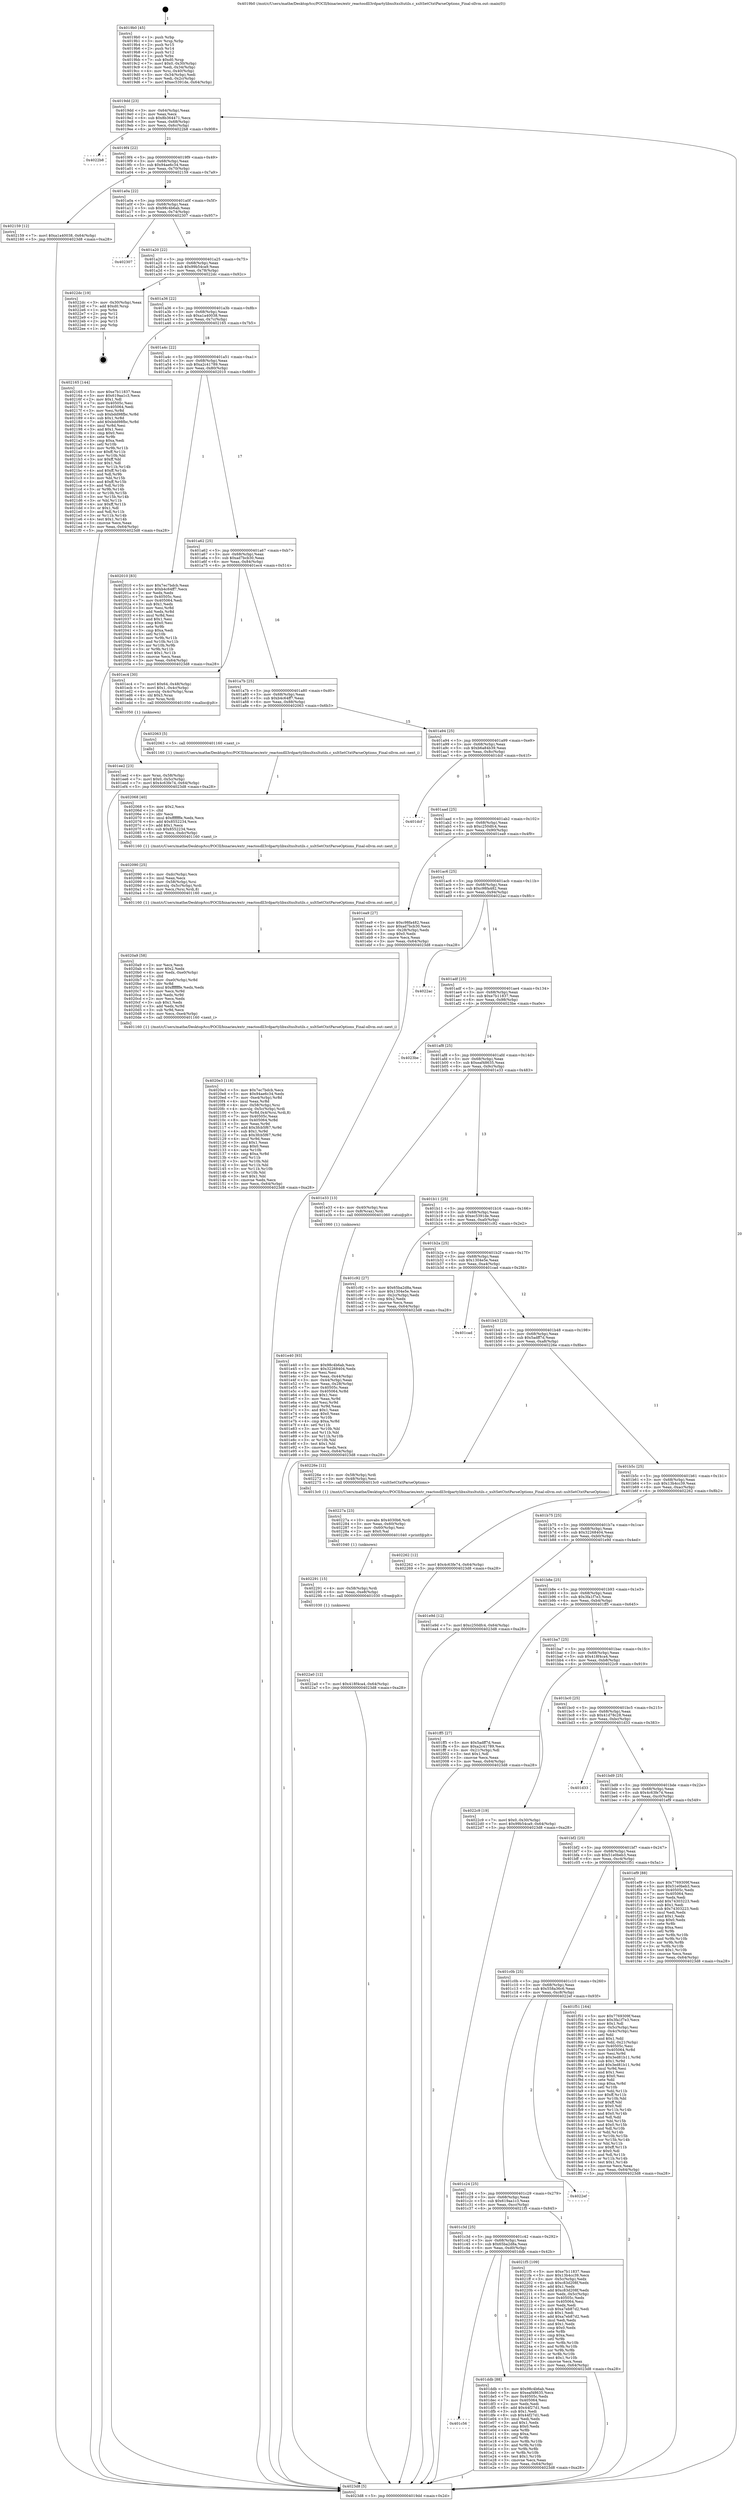 digraph "0x4019b0" {
  label = "0x4019b0 (/mnt/c/Users/mathe/Desktop/tcc/POCII/binaries/extr_reactosdll3rdpartylibxsltxsltutils.c_xsltSetCtxtParseOptions_Final-ollvm.out::main(0))"
  labelloc = "t"
  node[shape=record]

  Entry [label="",width=0.3,height=0.3,shape=circle,fillcolor=black,style=filled]
  "0x4019dd" [label="{
     0x4019dd [23]\l
     | [instrs]\l
     &nbsp;&nbsp;0x4019dd \<+3\>: mov -0x64(%rbp),%eax\l
     &nbsp;&nbsp;0x4019e0 \<+2\>: mov %eax,%ecx\l
     &nbsp;&nbsp;0x4019e2 \<+6\>: sub $0x8b364471,%ecx\l
     &nbsp;&nbsp;0x4019e8 \<+3\>: mov %eax,-0x68(%rbp)\l
     &nbsp;&nbsp;0x4019eb \<+3\>: mov %ecx,-0x6c(%rbp)\l
     &nbsp;&nbsp;0x4019ee \<+6\>: je 00000000004022b8 \<main+0x908\>\l
  }"]
  "0x4022b8" [label="{
     0x4022b8\l
  }", style=dashed]
  "0x4019f4" [label="{
     0x4019f4 [22]\l
     | [instrs]\l
     &nbsp;&nbsp;0x4019f4 \<+5\>: jmp 00000000004019f9 \<main+0x49\>\l
     &nbsp;&nbsp;0x4019f9 \<+3\>: mov -0x68(%rbp),%eax\l
     &nbsp;&nbsp;0x4019fc \<+5\>: sub $0x94ae6c34,%eax\l
     &nbsp;&nbsp;0x401a01 \<+3\>: mov %eax,-0x70(%rbp)\l
     &nbsp;&nbsp;0x401a04 \<+6\>: je 0000000000402159 \<main+0x7a9\>\l
  }"]
  Exit [label="",width=0.3,height=0.3,shape=circle,fillcolor=black,style=filled,peripheries=2]
  "0x402159" [label="{
     0x402159 [12]\l
     | [instrs]\l
     &nbsp;&nbsp;0x402159 \<+7\>: movl $0xa1a40038,-0x64(%rbp)\l
     &nbsp;&nbsp;0x402160 \<+5\>: jmp 00000000004023d8 \<main+0xa28\>\l
  }"]
  "0x401a0a" [label="{
     0x401a0a [22]\l
     | [instrs]\l
     &nbsp;&nbsp;0x401a0a \<+5\>: jmp 0000000000401a0f \<main+0x5f\>\l
     &nbsp;&nbsp;0x401a0f \<+3\>: mov -0x68(%rbp),%eax\l
     &nbsp;&nbsp;0x401a12 \<+5\>: sub $0x98c4b6ab,%eax\l
     &nbsp;&nbsp;0x401a17 \<+3\>: mov %eax,-0x74(%rbp)\l
     &nbsp;&nbsp;0x401a1a \<+6\>: je 0000000000402307 \<main+0x957\>\l
  }"]
  "0x4022a0" [label="{
     0x4022a0 [12]\l
     | [instrs]\l
     &nbsp;&nbsp;0x4022a0 \<+7\>: movl $0x418f4ca4,-0x64(%rbp)\l
     &nbsp;&nbsp;0x4022a7 \<+5\>: jmp 00000000004023d8 \<main+0xa28\>\l
  }"]
  "0x402307" [label="{
     0x402307\l
  }", style=dashed]
  "0x401a20" [label="{
     0x401a20 [22]\l
     | [instrs]\l
     &nbsp;&nbsp;0x401a20 \<+5\>: jmp 0000000000401a25 \<main+0x75\>\l
     &nbsp;&nbsp;0x401a25 \<+3\>: mov -0x68(%rbp),%eax\l
     &nbsp;&nbsp;0x401a28 \<+5\>: sub $0x99b54ca9,%eax\l
     &nbsp;&nbsp;0x401a2d \<+3\>: mov %eax,-0x78(%rbp)\l
     &nbsp;&nbsp;0x401a30 \<+6\>: je 00000000004022dc \<main+0x92c\>\l
  }"]
  "0x402291" [label="{
     0x402291 [15]\l
     | [instrs]\l
     &nbsp;&nbsp;0x402291 \<+4\>: mov -0x58(%rbp),%rdi\l
     &nbsp;&nbsp;0x402295 \<+6\>: mov %eax,-0xe8(%rbp)\l
     &nbsp;&nbsp;0x40229b \<+5\>: call 0000000000401030 \<free@plt\>\l
     | [calls]\l
     &nbsp;&nbsp;0x401030 \{1\} (unknown)\l
  }"]
  "0x4022dc" [label="{
     0x4022dc [19]\l
     | [instrs]\l
     &nbsp;&nbsp;0x4022dc \<+3\>: mov -0x30(%rbp),%eax\l
     &nbsp;&nbsp;0x4022df \<+7\>: add $0xd0,%rsp\l
     &nbsp;&nbsp;0x4022e6 \<+1\>: pop %rbx\l
     &nbsp;&nbsp;0x4022e7 \<+2\>: pop %r12\l
     &nbsp;&nbsp;0x4022e9 \<+2\>: pop %r14\l
     &nbsp;&nbsp;0x4022eb \<+2\>: pop %r15\l
     &nbsp;&nbsp;0x4022ed \<+1\>: pop %rbp\l
     &nbsp;&nbsp;0x4022ee \<+1\>: ret\l
  }"]
  "0x401a36" [label="{
     0x401a36 [22]\l
     | [instrs]\l
     &nbsp;&nbsp;0x401a36 \<+5\>: jmp 0000000000401a3b \<main+0x8b\>\l
     &nbsp;&nbsp;0x401a3b \<+3\>: mov -0x68(%rbp),%eax\l
     &nbsp;&nbsp;0x401a3e \<+5\>: sub $0xa1a40038,%eax\l
     &nbsp;&nbsp;0x401a43 \<+3\>: mov %eax,-0x7c(%rbp)\l
     &nbsp;&nbsp;0x401a46 \<+6\>: je 0000000000402165 \<main+0x7b5\>\l
  }"]
  "0x40227a" [label="{
     0x40227a [23]\l
     | [instrs]\l
     &nbsp;&nbsp;0x40227a \<+10\>: movabs $0x4030b6,%rdi\l
     &nbsp;&nbsp;0x402284 \<+3\>: mov %eax,-0x60(%rbp)\l
     &nbsp;&nbsp;0x402287 \<+3\>: mov -0x60(%rbp),%esi\l
     &nbsp;&nbsp;0x40228a \<+2\>: mov $0x0,%al\l
     &nbsp;&nbsp;0x40228c \<+5\>: call 0000000000401040 \<printf@plt\>\l
     | [calls]\l
     &nbsp;&nbsp;0x401040 \{1\} (unknown)\l
  }"]
  "0x402165" [label="{
     0x402165 [144]\l
     | [instrs]\l
     &nbsp;&nbsp;0x402165 \<+5\>: mov $0xe7b11837,%eax\l
     &nbsp;&nbsp;0x40216a \<+5\>: mov $0x619aa1c3,%ecx\l
     &nbsp;&nbsp;0x40216f \<+2\>: mov $0x1,%dl\l
     &nbsp;&nbsp;0x402171 \<+7\>: mov 0x40505c,%esi\l
     &nbsp;&nbsp;0x402178 \<+7\>: mov 0x405064,%edi\l
     &nbsp;&nbsp;0x40217f \<+3\>: mov %esi,%r8d\l
     &nbsp;&nbsp;0x402182 \<+7\>: sub $0xbdd98fbc,%r8d\l
     &nbsp;&nbsp;0x402189 \<+4\>: sub $0x1,%r8d\l
     &nbsp;&nbsp;0x40218d \<+7\>: add $0xbdd98fbc,%r8d\l
     &nbsp;&nbsp;0x402194 \<+4\>: imul %r8d,%esi\l
     &nbsp;&nbsp;0x402198 \<+3\>: and $0x1,%esi\l
     &nbsp;&nbsp;0x40219b \<+3\>: cmp $0x0,%esi\l
     &nbsp;&nbsp;0x40219e \<+4\>: sete %r9b\l
     &nbsp;&nbsp;0x4021a2 \<+3\>: cmp $0xa,%edi\l
     &nbsp;&nbsp;0x4021a5 \<+4\>: setl %r10b\l
     &nbsp;&nbsp;0x4021a9 \<+3\>: mov %r9b,%r11b\l
     &nbsp;&nbsp;0x4021ac \<+4\>: xor $0xff,%r11b\l
     &nbsp;&nbsp;0x4021b0 \<+3\>: mov %r10b,%bl\l
     &nbsp;&nbsp;0x4021b3 \<+3\>: xor $0xff,%bl\l
     &nbsp;&nbsp;0x4021b6 \<+3\>: xor $0x1,%dl\l
     &nbsp;&nbsp;0x4021b9 \<+3\>: mov %r11b,%r14b\l
     &nbsp;&nbsp;0x4021bc \<+4\>: and $0xff,%r14b\l
     &nbsp;&nbsp;0x4021c0 \<+3\>: and %dl,%r9b\l
     &nbsp;&nbsp;0x4021c3 \<+3\>: mov %bl,%r15b\l
     &nbsp;&nbsp;0x4021c6 \<+4\>: and $0xff,%r15b\l
     &nbsp;&nbsp;0x4021ca \<+3\>: and %dl,%r10b\l
     &nbsp;&nbsp;0x4021cd \<+3\>: or %r9b,%r14b\l
     &nbsp;&nbsp;0x4021d0 \<+3\>: or %r10b,%r15b\l
     &nbsp;&nbsp;0x4021d3 \<+3\>: xor %r15b,%r14b\l
     &nbsp;&nbsp;0x4021d6 \<+3\>: or %bl,%r11b\l
     &nbsp;&nbsp;0x4021d9 \<+4\>: xor $0xff,%r11b\l
     &nbsp;&nbsp;0x4021dd \<+3\>: or $0x1,%dl\l
     &nbsp;&nbsp;0x4021e0 \<+3\>: and %dl,%r11b\l
     &nbsp;&nbsp;0x4021e3 \<+3\>: or %r11b,%r14b\l
     &nbsp;&nbsp;0x4021e6 \<+4\>: test $0x1,%r14b\l
     &nbsp;&nbsp;0x4021ea \<+3\>: cmovne %ecx,%eax\l
     &nbsp;&nbsp;0x4021ed \<+3\>: mov %eax,-0x64(%rbp)\l
     &nbsp;&nbsp;0x4021f0 \<+5\>: jmp 00000000004023d8 \<main+0xa28\>\l
  }"]
  "0x401a4c" [label="{
     0x401a4c [22]\l
     | [instrs]\l
     &nbsp;&nbsp;0x401a4c \<+5\>: jmp 0000000000401a51 \<main+0xa1\>\l
     &nbsp;&nbsp;0x401a51 \<+3\>: mov -0x68(%rbp),%eax\l
     &nbsp;&nbsp;0x401a54 \<+5\>: sub $0xa2c41789,%eax\l
     &nbsp;&nbsp;0x401a59 \<+3\>: mov %eax,-0x80(%rbp)\l
     &nbsp;&nbsp;0x401a5c \<+6\>: je 0000000000402010 \<main+0x660\>\l
  }"]
  "0x4020e3" [label="{
     0x4020e3 [118]\l
     | [instrs]\l
     &nbsp;&nbsp;0x4020e3 \<+5\>: mov $0x7ec7bdcb,%ecx\l
     &nbsp;&nbsp;0x4020e8 \<+5\>: mov $0x94ae6c34,%edx\l
     &nbsp;&nbsp;0x4020ed \<+7\>: mov -0xe4(%rbp),%r8d\l
     &nbsp;&nbsp;0x4020f4 \<+4\>: imul %eax,%r8d\l
     &nbsp;&nbsp;0x4020f8 \<+4\>: mov -0x58(%rbp),%rsi\l
     &nbsp;&nbsp;0x4020fc \<+4\>: movslq -0x5c(%rbp),%rdi\l
     &nbsp;&nbsp;0x402100 \<+5\>: mov %r8d,0x4(%rsi,%rdi,8)\l
     &nbsp;&nbsp;0x402105 \<+7\>: mov 0x40505c,%eax\l
     &nbsp;&nbsp;0x40210c \<+8\>: mov 0x405064,%r8d\l
     &nbsp;&nbsp;0x402114 \<+3\>: mov %eax,%r9d\l
     &nbsp;&nbsp;0x402117 \<+7\>: add $0x3fcb5f67,%r9d\l
     &nbsp;&nbsp;0x40211e \<+4\>: sub $0x1,%r9d\l
     &nbsp;&nbsp;0x402122 \<+7\>: sub $0x3fcb5f67,%r9d\l
     &nbsp;&nbsp;0x402129 \<+4\>: imul %r9d,%eax\l
     &nbsp;&nbsp;0x40212d \<+3\>: and $0x1,%eax\l
     &nbsp;&nbsp;0x402130 \<+3\>: cmp $0x0,%eax\l
     &nbsp;&nbsp;0x402133 \<+4\>: sete %r10b\l
     &nbsp;&nbsp;0x402137 \<+4\>: cmp $0xa,%r8d\l
     &nbsp;&nbsp;0x40213b \<+4\>: setl %r11b\l
     &nbsp;&nbsp;0x40213f \<+3\>: mov %r10b,%bl\l
     &nbsp;&nbsp;0x402142 \<+3\>: and %r11b,%bl\l
     &nbsp;&nbsp;0x402145 \<+3\>: xor %r11b,%r10b\l
     &nbsp;&nbsp;0x402148 \<+3\>: or %r10b,%bl\l
     &nbsp;&nbsp;0x40214b \<+3\>: test $0x1,%bl\l
     &nbsp;&nbsp;0x40214e \<+3\>: cmovne %edx,%ecx\l
     &nbsp;&nbsp;0x402151 \<+3\>: mov %ecx,-0x64(%rbp)\l
     &nbsp;&nbsp;0x402154 \<+5\>: jmp 00000000004023d8 \<main+0xa28\>\l
  }"]
  "0x402010" [label="{
     0x402010 [83]\l
     | [instrs]\l
     &nbsp;&nbsp;0x402010 \<+5\>: mov $0x7ec7bdcb,%eax\l
     &nbsp;&nbsp;0x402015 \<+5\>: mov $0xb4c64ff7,%ecx\l
     &nbsp;&nbsp;0x40201a \<+2\>: xor %edx,%edx\l
     &nbsp;&nbsp;0x40201c \<+7\>: mov 0x40505c,%esi\l
     &nbsp;&nbsp;0x402023 \<+7\>: mov 0x405064,%edi\l
     &nbsp;&nbsp;0x40202a \<+3\>: sub $0x1,%edx\l
     &nbsp;&nbsp;0x40202d \<+3\>: mov %esi,%r8d\l
     &nbsp;&nbsp;0x402030 \<+3\>: add %edx,%r8d\l
     &nbsp;&nbsp;0x402033 \<+4\>: imul %r8d,%esi\l
     &nbsp;&nbsp;0x402037 \<+3\>: and $0x1,%esi\l
     &nbsp;&nbsp;0x40203a \<+3\>: cmp $0x0,%esi\l
     &nbsp;&nbsp;0x40203d \<+4\>: sete %r9b\l
     &nbsp;&nbsp;0x402041 \<+3\>: cmp $0xa,%edi\l
     &nbsp;&nbsp;0x402044 \<+4\>: setl %r10b\l
     &nbsp;&nbsp;0x402048 \<+3\>: mov %r9b,%r11b\l
     &nbsp;&nbsp;0x40204b \<+3\>: and %r10b,%r11b\l
     &nbsp;&nbsp;0x40204e \<+3\>: xor %r10b,%r9b\l
     &nbsp;&nbsp;0x402051 \<+3\>: or %r9b,%r11b\l
     &nbsp;&nbsp;0x402054 \<+4\>: test $0x1,%r11b\l
     &nbsp;&nbsp;0x402058 \<+3\>: cmovne %ecx,%eax\l
     &nbsp;&nbsp;0x40205b \<+3\>: mov %eax,-0x64(%rbp)\l
     &nbsp;&nbsp;0x40205e \<+5\>: jmp 00000000004023d8 \<main+0xa28\>\l
  }"]
  "0x401a62" [label="{
     0x401a62 [25]\l
     | [instrs]\l
     &nbsp;&nbsp;0x401a62 \<+5\>: jmp 0000000000401a67 \<main+0xb7\>\l
     &nbsp;&nbsp;0x401a67 \<+3\>: mov -0x68(%rbp),%eax\l
     &nbsp;&nbsp;0x401a6a \<+5\>: sub $0xad7bcb30,%eax\l
     &nbsp;&nbsp;0x401a6f \<+6\>: mov %eax,-0x84(%rbp)\l
     &nbsp;&nbsp;0x401a75 \<+6\>: je 0000000000401ec4 \<main+0x514\>\l
  }"]
  "0x4020a9" [label="{
     0x4020a9 [58]\l
     | [instrs]\l
     &nbsp;&nbsp;0x4020a9 \<+2\>: xor %ecx,%ecx\l
     &nbsp;&nbsp;0x4020ab \<+5\>: mov $0x2,%edx\l
     &nbsp;&nbsp;0x4020b0 \<+6\>: mov %edx,-0xe0(%rbp)\l
     &nbsp;&nbsp;0x4020b6 \<+1\>: cltd\l
     &nbsp;&nbsp;0x4020b7 \<+7\>: mov -0xe0(%rbp),%r8d\l
     &nbsp;&nbsp;0x4020be \<+3\>: idiv %r8d\l
     &nbsp;&nbsp;0x4020c1 \<+6\>: imul $0xfffffffe,%edx,%edx\l
     &nbsp;&nbsp;0x4020c7 \<+3\>: mov %ecx,%r9d\l
     &nbsp;&nbsp;0x4020ca \<+3\>: sub %edx,%r9d\l
     &nbsp;&nbsp;0x4020cd \<+2\>: mov %ecx,%edx\l
     &nbsp;&nbsp;0x4020cf \<+3\>: sub $0x1,%edx\l
     &nbsp;&nbsp;0x4020d2 \<+3\>: add %edx,%r9d\l
     &nbsp;&nbsp;0x4020d5 \<+3\>: sub %r9d,%ecx\l
     &nbsp;&nbsp;0x4020d8 \<+6\>: mov %ecx,-0xe4(%rbp)\l
     &nbsp;&nbsp;0x4020de \<+5\>: call 0000000000401160 \<next_i\>\l
     | [calls]\l
     &nbsp;&nbsp;0x401160 \{1\} (/mnt/c/Users/mathe/Desktop/tcc/POCII/binaries/extr_reactosdll3rdpartylibxsltxsltutils.c_xsltSetCtxtParseOptions_Final-ollvm.out::next_i)\l
  }"]
  "0x401ec4" [label="{
     0x401ec4 [30]\l
     | [instrs]\l
     &nbsp;&nbsp;0x401ec4 \<+7\>: movl $0x64,-0x48(%rbp)\l
     &nbsp;&nbsp;0x401ecb \<+7\>: movl $0x1,-0x4c(%rbp)\l
     &nbsp;&nbsp;0x401ed2 \<+4\>: movslq -0x4c(%rbp),%rax\l
     &nbsp;&nbsp;0x401ed6 \<+4\>: shl $0x3,%rax\l
     &nbsp;&nbsp;0x401eda \<+3\>: mov %rax,%rdi\l
     &nbsp;&nbsp;0x401edd \<+5\>: call 0000000000401050 \<malloc@plt\>\l
     | [calls]\l
     &nbsp;&nbsp;0x401050 \{1\} (unknown)\l
  }"]
  "0x401a7b" [label="{
     0x401a7b [25]\l
     | [instrs]\l
     &nbsp;&nbsp;0x401a7b \<+5\>: jmp 0000000000401a80 \<main+0xd0\>\l
     &nbsp;&nbsp;0x401a80 \<+3\>: mov -0x68(%rbp),%eax\l
     &nbsp;&nbsp;0x401a83 \<+5\>: sub $0xb4c64ff7,%eax\l
     &nbsp;&nbsp;0x401a88 \<+6\>: mov %eax,-0x88(%rbp)\l
     &nbsp;&nbsp;0x401a8e \<+6\>: je 0000000000402063 \<main+0x6b3\>\l
  }"]
  "0x402090" [label="{
     0x402090 [25]\l
     | [instrs]\l
     &nbsp;&nbsp;0x402090 \<+6\>: mov -0xdc(%rbp),%ecx\l
     &nbsp;&nbsp;0x402096 \<+3\>: imul %eax,%ecx\l
     &nbsp;&nbsp;0x402099 \<+4\>: mov -0x58(%rbp),%rsi\l
     &nbsp;&nbsp;0x40209d \<+4\>: movslq -0x5c(%rbp),%rdi\l
     &nbsp;&nbsp;0x4020a1 \<+3\>: mov %ecx,(%rsi,%rdi,8)\l
     &nbsp;&nbsp;0x4020a4 \<+5\>: call 0000000000401160 \<next_i\>\l
     | [calls]\l
     &nbsp;&nbsp;0x401160 \{1\} (/mnt/c/Users/mathe/Desktop/tcc/POCII/binaries/extr_reactosdll3rdpartylibxsltxsltutils.c_xsltSetCtxtParseOptions_Final-ollvm.out::next_i)\l
  }"]
  "0x402063" [label="{
     0x402063 [5]\l
     | [instrs]\l
     &nbsp;&nbsp;0x402063 \<+5\>: call 0000000000401160 \<next_i\>\l
     | [calls]\l
     &nbsp;&nbsp;0x401160 \{1\} (/mnt/c/Users/mathe/Desktop/tcc/POCII/binaries/extr_reactosdll3rdpartylibxsltxsltutils.c_xsltSetCtxtParseOptions_Final-ollvm.out::next_i)\l
  }"]
  "0x401a94" [label="{
     0x401a94 [25]\l
     | [instrs]\l
     &nbsp;&nbsp;0x401a94 \<+5\>: jmp 0000000000401a99 \<main+0xe9\>\l
     &nbsp;&nbsp;0x401a99 \<+3\>: mov -0x68(%rbp),%eax\l
     &nbsp;&nbsp;0x401a9c \<+5\>: sub $0xb6a84b39,%eax\l
     &nbsp;&nbsp;0x401aa1 \<+6\>: mov %eax,-0x8c(%rbp)\l
     &nbsp;&nbsp;0x401aa7 \<+6\>: je 0000000000401dcf \<main+0x41f\>\l
  }"]
  "0x402068" [label="{
     0x402068 [40]\l
     | [instrs]\l
     &nbsp;&nbsp;0x402068 \<+5\>: mov $0x2,%ecx\l
     &nbsp;&nbsp;0x40206d \<+1\>: cltd\l
     &nbsp;&nbsp;0x40206e \<+2\>: idiv %ecx\l
     &nbsp;&nbsp;0x402070 \<+6\>: imul $0xfffffffe,%edx,%ecx\l
     &nbsp;&nbsp;0x402076 \<+6\>: add $0x8552234,%ecx\l
     &nbsp;&nbsp;0x40207c \<+3\>: add $0x1,%ecx\l
     &nbsp;&nbsp;0x40207f \<+6\>: sub $0x8552234,%ecx\l
     &nbsp;&nbsp;0x402085 \<+6\>: mov %ecx,-0xdc(%rbp)\l
     &nbsp;&nbsp;0x40208b \<+5\>: call 0000000000401160 \<next_i\>\l
     | [calls]\l
     &nbsp;&nbsp;0x401160 \{1\} (/mnt/c/Users/mathe/Desktop/tcc/POCII/binaries/extr_reactosdll3rdpartylibxsltxsltutils.c_xsltSetCtxtParseOptions_Final-ollvm.out::next_i)\l
  }"]
  "0x401dcf" [label="{
     0x401dcf\l
  }", style=dashed]
  "0x401aad" [label="{
     0x401aad [25]\l
     | [instrs]\l
     &nbsp;&nbsp;0x401aad \<+5\>: jmp 0000000000401ab2 \<main+0x102\>\l
     &nbsp;&nbsp;0x401ab2 \<+3\>: mov -0x68(%rbp),%eax\l
     &nbsp;&nbsp;0x401ab5 \<+5\>: sub $0xc250dfc4,%eax\l
     &nbsp;&nbsp;0x401aba \<+6\>: mov %eax,-0x90(%rbp)\l
     &nbsp;&nbsp;0x401ac0 \<+6\>: je 0000000000401ea9 \<main+0x4f9\>\l
  }"]
  "0x401ee2" [label="{
     0x401ee2 [23]\l
     | [instrs]\l
     &nbsp;&nbsp;0x401ee2 \<+4\>: mov %rax,-0x58(%rbp)\l
     &nbsp;&nbsp;0x401ee6 \<+7\>: movl $0x0,-0x5c(%rbp)\l
     &nbsp;&nbsp;0x401eed \<+7\>: movl $0x4c63fe74,-0x64(%rbp)\l
     &nbsp;&nbsp;0x401ef4 \<+5\>: jmp 00000000004023d8 \<main+0xa28\>\l
  }"]
  "0x401ea9" [label="{
     0x401ea9 [27]\l
     | [instrs]\l
     &nbsp;&nbsp;0x401ea9 \<+5\>: mov $0xc98fa482,%eax\l
     &nbsp;&nbsp;0x401eae \<+5\>: mov $0xad7bcb30,%ecx\l
     &nbsp;&nbsp;0x401eb3 \<+3\>: mov -0x28(%rbp),%edx\l
     &nbsp;&nbsp;0x401eb6 \<+3\>: cmp $0x0,%edx\l
     &nbsp;&nbsp;0x401eb9 \<+3\>: cmove %ecx,%eax\l
     &nbsp;&nbsp;0x401ebc \<+3\>: mov %eax,-0x64(%rbp)\l
     &nbsp;&nbsp;0x401ebf \<+5\>: jmp 00000000004023d8 \<main+0xa28\>\l
  }"]
  "0x401ac6" [label="{
     0x401ac6 [25]\l
     | [instrs]\l
     &nbsp;&nbsp;0x401ac6 \<+5\>: jmp 0000000000401acb \<main+0x11b\>\l
     &nbsp;&nbsp;0x401acb \<+3\>: mov -0x68(%rbp),%eax\l
     &nbsp;&nbsp;0x401ace \<+5\>: sub $0xc98fa482,%eax\l
     &nbsp;&nbsp;0x401ad3 \<+6\>: mov %eax,-0x94(%rbp)\l
     &nbsp;&nbsp;0x401ad9 \<+6\>: je 00000000004022ac \<main+0x8fc\>\l
  }"]
  "0x401e40" [label="{
     0x401e40 [93]\l
     | [instrs]\l
     &nbsp;&nbsp;0x401e40 \<+5\>: mov $0x98c4b6ab,%ecx\l
     &nbsp;&nbsp;0x401e45 \<+5\>: mov $0x32268404,%edx\l
     &nbsp;&nbsp;0x401e4a \<+2\>: xor %esi,%esi\l
     &nbsp;&nbsp;0x401e4c \<+3\>: mov %eax,-0x44(%rbp)\l
     &nbsp;&nbsp;0x401e4f \<+3\>: mov -0x44(%rbp),%eax\l
     &nbsp;&nbsp;0x401e52 \<+3\>: mov %eax,-0x28(%rbp)\l
     &nbsp;&nbsp;0x401e55 \<+7\>: mov 0x40505c,%eax\l
     &nbsp;&nbsp;0x401e5c \<+8\>: mov 0x405064,%r8d\l
     &nbsp;&nbsp;0x401e64 \<+3\>: sub $0x1,%esi\l
     &nbsp;&nbsp;0x401e67 \<+3\>: mov %eax,%r9d\l
     &nbsp;&nbsp;0x401e6a \<+3\>: add %esi,%r9d\l
     &nbsp;&nbsp;0x401e6d \<+4\>: imul %r9d,%eax\l
     &nbsp;&nbsp;0x401e71 \<+3\>: and $0x1,%eax\l
     &nbsp;&nbsp;0x401e74 \<+3\>: cmp $0x0,%eax\l
     &nbsp;&nbsp;0x401e77 \<+4\>: sete %r10b\l
     &nbsp;&nbsp;0x401e7b \<+4\>: cmp $0xa,%r8d\l
     &nbsp;&nbsp;0x401e7f \<+4\>: setl %r11b\l
     &nbsp;&nbsp;0x401e83 \<+3\>: mov %r10b,%bl\l
     &nbsp;&nbsp;0x401e86 \<+3\>: and %r11b,%bl\l
     &nbsp;&nbsp;0x401e89 \<+3\>: xor %r11b,%r10b\l
     &nbsp;&nbsp;0x401e8c \<+3\>: or %r10b,%bl\l
     &nbsp;&nbsp;0x401e8f \<+3\>: test $0x1,%bl\l
     &nbsp;&nbsp;0x401e92 \<+3\>: cmovne %edx,%ecx\l
     &nbsp;&nbsp;0x401e95 \<+3\>: mov %ecx,-0x64(%rbp)\l
     &nbsp;&nbsp;0x401e98 \<+5\>: jmp 00000000004023d8 \<main+0xa28\>\l
  }"]
  "0x4022ac" [label="{
     0x4022ac\l
  }", style=dashed]
  "0x401adf" [label="{
     0x401adf [25]\l
     | [instrs]\l
     &nbsp;&nbsp;0x401adf \<+5\>: jmp 0000000000401ae4 \<main+0x134\>\l
     &nbsp;&nbsp;0x401ae4 \<+3\>: mov -0x68(%rbp),%eax\l
     &nbsp;&nbsp;0x401ae7 \<+5\>: sub $0xe7b11837,%eax\l
     &nbsp;&nbsp;0x401aec \<+6\>: mov %eax,-0x98(%rbp)\l
     &nbsp;&nbsp;0x401af2 \<+6\>: je 00000000004023be \<main+0xa0e\>\l
  }"]
  "0x401c56" [label="{
     0x401c56\l
  }", style=dashed]
  "0x4023be" [label="{
     0x4023be\l
  }", style=dashed]
  "0x401af8" [label="{
     0x401af8 [25]\l
     | [instrs]\l
     &nbsp;&nbsp;0x401af8 \<+5\>: jmp 0000000000401afd \<main+0x14d\>\l
     &nbsp;&nbsp;0x401afd \<+3\>: mov -0x68(%rbp),%eax\l
     &nbsp;&nbsp;0x401b00 \<+5\>: sub $0xeaf48635,%eax\l
     &nbsp;&nbsp;0x401b05 \<+6\>: mov %eax,-0x9c(%rbp)\l
     &nbsp;&nbsp;0x401b0b \<+6\>: je 0000000000401e33 \<main+0x483\>\l
  }"]
  "0x401ddb" [label="{
     0x401ddb [88]\l
     | [instrs]\l
     &nbsp;&nbsp;0x401ddb \<+5\>: mov $0x98c4b6ab,%eax\l
     &nbsp;&nbsp;0x401de0 \<+5\>: mov $0xeaf48635,%ecx\l
     &nbsp;&nbsp;0x401de5 \<+7\>: mov 0x40505c,%edx\l
     &nbsp;&nbsp;0x401dec \<+7\>: mov 0x405064,%esi\l
     &nbsp;&nbsp;0x401df3 \<+2\>: mov %edx,%edi\l
     &nbsp;&nbsp;0x401df5 \<+6\>: add $0x44f27d1,%edi\l
     &nbsp;&nbsp;0x401dfb \<+3\>: sub $0x1,%edi\l
     &nbsp;&nbsp;0x401dfe \<+6\>: sub $0x44f27d1,%edi\l
     &nbsp;&nbsp;0x401e04 \<+3\>: imul %edi,%edx\l
     &nbsp;&nbsp;0x401e07 \<+3\>: and $0x1,%edx\l
     &nbsp;&nbsp;0x401e0a \<+3\>: cmp $0x0,%edx\l
     &nbsp;&nbsp;0x401e0d \<+4\>: sete %r8b\l
     &nbsp;&nbsp;0x401e11 \<+3\>: cmp $0xa,%esi\l
     &nbsp;&nbsp;0x401e14 \<+4\>: setl %r9b\l
     &nbsp;&nbsp;0x401e18 \<+3\>: mov %r8b,%r10b\l
     &nbsp;&nbsp;0x401e1b \<+3\>: and %r9b,%r10b\l
     &nbsp;&nbsp;0x401e1e \<+3\>: xor %r9b,%r8b\l
     &nbsp;&nbsp;0x401e21 \<+3\>: or %r8b,%r10b\l
     &nbsp;&nbsp;0x401e24 \<+4\>: test $0x1,%r10b\l
     &nbsp;&nbsp;0x401e28 \<+3\>: cmovne %ecx,%eax\l
     &nbsp;&nbsp;0x401e2b \<+3\>: mov %eax,-0x64(%rbp)\l
     &nbsp;&nbsp;0x401e2e \<+5\>: jmp 00000000004023d8 \<main+0xa28\>\l
  }"]
  "0x401e33" [label="{
     0x401e33 [13]\l
     | [instrs]\l
     &nbsp;&nbsp;0x401e33 \<+4\>: mov -0x40(%rbp),%rax\l
     &nbsp;&nbsp;0x401e37 \<+4\>: mov 0x8(%rax),%rdi\l
     &nbsp;&nbsp;0x401e3b \<+5\>: call 0000000000401060 \<atoi@plt\>\l
     | [calls]\l
     &nbsp;&nbsp;0x401060 \{1\} (unknown)\l
  }"]
  "0x401b11" [label="{
     0x401b11 [25]\l
     | [instrs]\l
     &nbsp;&nbsp;0x401b11 \<+5\>: jmp 0000000000401b16 \<main+0x166\>\l
     &nbsp;&nbsp;0x401b16 \<+3\>: mov -0x68(%rbp),%eax\l
     &nbsp;&nbsp;0x401b19 \<+5\>: sub $0xec5391de,%eax\l
     &nbsp;&nbsp;0x401b1e \<+6\>: mov %eax,-0xa0(%rbp)\l
     &nbsp;&nbsp;0x401b24 \<+6\>: je 0000000000401c92 \<main+0x2e2\>\l
  }"]
  "0x401c3d" [label="{
     0x401c3d [25]\l
     | [instrs]\l
     &nbsp;&nbsp;0x401c3d \<+5\>: jmp 0000000000401c42 \<main+0x292\>\l
     &nbsp;&nbsp;0x401c42 \<+3\>: mov -0x68(%rbp),%eax\l
     &nbsp;&nbsp;0x401c45 \<+5\>: sub $0x65ba2d8a,%eax\l
     &nbsp;&nbsp;0x401c4a \<+6\>: mov %eax,-0xd0(%rbp)\l
     &nbsp;&nbsp;0x401c50 \<+6\>: je 0000000000401ddb \<main+0x42b\>\l
  }"]
  "0x401c92" [label="{
     0x401c92 [27]\l
     | [instrs]\l
     &nbsp;&nbsp;0x401c92 \<+5\>: mov $0x65ba2d8a,%eax\l
     &nbsp;&nbsp;0x401c97 \<+5\>: mov $0x1304e5e,%ecx\l
     &nbsp;&nbsp;0x401c9c \<+3\>: mov -0x2c(%rbp),%edx\l
     &nbsp;&nbsp;0x401c9f \<+3\>: cmp $0x2,%edx\l
     &nbsp;&nbsp;0x401ca2 \<+3\>: cmovne %ecx,%eax\l
     &nbsp;&nbsp;0x401ca5 \<+3\>: mov %eax,-0x64(%rbp)\l
     &nbsp;&nbsp;0x401ca8 \<+5\>: jmp 00000000004023d8 \<main+0xa28\>\l
  }"]
  "0x401b2a" [label="{
     0x401b2a [25]\l
     | [instrs]\l
     &nbsp;&nbsp;0x401b2a \<+5\>: jmp 0000000000401b2f \<main+0x17f\>\l
     &nbsp;&nbsp;0x401b2f \<+3\>: mov -0x68(%rbp),%eax\l
     &nbsp;&nbsp;0x401b32 \<+5\>: sub $0x1304e5e,%eax\l
     &nbsp;&nbsp;0x401b37 \<+6\>: mov %eax,-0xa4(%rbp)\l
     &nbsp;&nbsp;0x401b3d \<+6\>: je 0000000000401cad \<main+0x2fd\>\l
  }"]
  "0x4023d8" [label="{
     0x4023d8 [5]\l
     | [instrs]\l
     &nbsp;&nbsp;0x4023d8 \<+5\>: jmp 00000000004019dd \<main+0x2d\>\l
  }"]
  "0x4019b0" [label="{
     0x4019b0 [45]\l
     | [instrs]\l
     &nbsp;&nbsp;0x4019b0 \<+1\>: push %rbp\l
     &nbsp;&nbsp;0x4019b1 \<+3\>: mov %rsp,%rbp\l
     &nbsp;&nbsp;0x4019b4 \<+2\>: push %r15\l
     &nbsp;&nbsp;0x4019b6 \<+2\>: push %r14\l
     &nbsp;&nbsp;0x4019b8 \<+2\>: push %r12\l
     &nbsp;&nbsp;0x4019ba \<+1\>: push %rbx\l
     &nbsp;&nbsp;0x4019bb \<+7\>: sub $0xd0,%rsp\l
     &nbsp;&nbsp;0x4019c2 \<+7\>: movl $0x0,-0x30(%rbp)\l
     &nbsp;&nbsp;0x4019c9 \<+3\>: mov %edi,-0x34(%rbp)\l
     &nbsp;&nbsp;0x4019cc \<+4\>: mov %rsi,-0x40(%rbp)\l
     &nbsp;&nbsp;0x4019d0 \<+3\>: mov -0x34(%rbp),%edi\l
     &nbsp;&nbsp;0x4019d3 \<+3\>: mov %edi,-0x2c(%rbp)\l
     &nbsp;&nbsp;0x4019d6 \<+7\>: movl $0xec5391de,-0x64(%rbp)\l
  }"]
  "0x4021f5" [label="{
     0x4021f5 [109]\l
     | [instrs]\l
     &nbsp;&nbsp;0x4021f5 \<+5\>: mov $0xe7b11837,%eax\l
     &nbsp;&nbsp;0x4021fa \<+5\>: mov $0x13b4cc39,%ecx\l
     &nbsp;&nbsp;0x4021ff \<+3\>: mov -0x5c(%rbp),%edx\l
     &nbsp;&nbsp;0x402202 \<+6\>: sub $0xc83d208f,%edx\l
     &nbsp;&nbsp;0x402208 \<+3\>: add $0x1,%edx\l
     &nbsp;&nbsp;0x40220b \<+6\>: add $0xc83d208f,%edx\l
     &nbsp;&nbsp;0x402211 \<+3\>: mov %edx,-0x5c(%rbp)\l
     &nbsp;&nbsp;0x402214 \<+7\>: mov 0x40505c,%edx\l
     &nbsp;&nbsp;0x40221b \<+7\>: mov 0x405064,%esi\l
     &nbsp;&nbsp;0x402222 \<+2\>: mov %edx,%edi\l
     &nbsp;&nbsp;0x402224 \<+6\>: sub $0xa7eb87d2,%edi\l
     &nbsp;&nbsp;0x40222a \<+3\>: sub $0x1,%edi\l
     &nbsp;&nbsp;0x40222d \<+6\>: add $0xa7eb87d2,%edi\l
     &nbsp;&nbsp;0x402233 \<+3\>: imul %edi,%edx\l
     &nbsp;&nbsp;0x402236 \<+3\>: and $0x1,%edx\l
     &nbsp;&nbsp;0x402239 \<+3\>: cmp $0x0,%edx\l
     &nbsp;&nbsp;0x40223c \<+4\>: sete %r8b\l
     &nbsp;&nbsp;0x402240 \<+3\>: cmp $0xa,%esi\l
     &nbsp;&nbsp;0x402243 \<+4\>: setl %r9b\l
     &nbsp;&nbsp;0x402247 \<+3\>: mov %r8b,%r10b\l
     &nbsp;&nbsp;0x40224a \<+3\>: and %r9b,%r10b\l
     &nbsp;&nbsp;0x40224d \<+3\>: xor %r9b,%r8b\l
     &nbsp;&nbsp;0x402250 \<+3\>: or %r8b,%r10b\l
     &nbsp;&nbsp;0x402253 \<+4\>: test $0x1,%r10b\l
     &nbsp;&nbsp;0x402257 \<+3\>: cmovne %ecx,%eax\l
     &nbsp;&nbsp;0x40225a \<+3\>: mov %eax,-0x64(%rbp)\l
     &nbsp;&nbsp;0x40225d \<+5\>: jmp 00000000004023d8 \<main+0xa28\>\l
  }"]
  "0x401cad" [label="{
     0x401cad\l
  }", style=dashed]
  "0x401b43" [label="{
     0x401b43 [25]\l
     | [instrs]\l
     &nbsp;&nbsp;0x401b43 \<+5\>: jmp 0000000000401b48 \<main+0x198\>\l
     &nbsp;&nbsp;0x401b48 \<+3\>: mov -0x68(%rbp),%eax\l
     &nbsp;&nbsp;0x401b4b \<+5\>: sub $0x5adff7d,%eax\l
     &nbsp;&nbsp;0x401b50 \<+6\>: mov %eax,-0xa8(%rbp)\l
     &nbsp;&nbsp;0x401b56 \<+6\>: je 000000000040226e \<main+0x8be\>\l
  }"]
  "0x401c24" [label="{
     0x401c24 [25]\l
     | [instrs]\l
     &nbsp;&nbsp;0x401c24 \<+5\>: jmp 0000000000401c29 \<main+0x279\>\l
     &nbsp;&nbsp;0x401c29 \<+3\>: mov -0x68(%rbp),%eax\l
     &nbsp;&nbsp;0x401c2c \<+5\>: sub $0x619aa1c3,%eax\l
     &nbsp;&nbsp;0x401c31 \<+6\>: mov %eax,-0xcc(%rbp)\l
     &nbsp;&nbsp;0x401c37 \<+6\>: je 00000000004021f5 \<main+0x845\>\l
  }"]
  "0x40226e" [label="{
     0x40226e [12]\l
     | [instrs]\l
     &nbsp;&nbsp;0x40226e \<+4\>: mov -0x58(%rbp),%rdi\l
     &nbsp;&nbsp;0x402272 \<+3\>: mov -0x48(%rbp),%esi\l
     &nbsp;&nbsp;0x402275 \<+5\>: call 00000000004013c0 \<xsltSetCtxtParseOptions\>\l
     | [calls]\l
     &nbsp;&nbsp;0x4013c0 \{1\} (/mnt/c/Users/mathe/Desktop/tcc/POCII/binaries/extr_reactosdll3rdpartylibxsltxsltutils.c_xsltSetCtxtParseOptions_Final-ollvm.out::xsltSetCtxtParseOptions)\l
  }"]
  "0x401b5c" [label="{
     0x401b5c [25]\l
     | [instrs]\l
     &nbsp;&nbsp;0x401b5c \<+5\>: jmp 0000000000401b61 \<main+0x1b1\>\l
     &nbsp;&nbsp;0x401b61 \<+3\>: mov -0x68(%rbp),%eax\l
     &nbsp;&nbsp;0x401b64 \<+5\>: sub $0x13b4cc39,%eax\l
     &nbsp;&nbsp;0x401b69 \<+6\>: mov %eax,-0xac(%rbp)\l
     &nbsp;&nbsp;0x401b6f \<+6\>: je 0000000000402262 \<main+0x8b2\>\l
  }"]
  "0x4022ef" [label="{
     0x4022ef\l
  }", style=dashed]
  "0x402262" [label="{
     0x402262 [12]\l
     | [instrs]\l
     &nbsp;&nbsp;0x402262 \<+7\>: movl $0x4c63fe74,-0x64(%rbp)\l
     &nbsp;&nbsp;0x402269 \<+5\>: jmp 00000000004023d8 \<main+0xa28\>\l
  }"]
  "0x401b75" [label="{
     0x401b75 [25]\l
     | [instrs]\l
     &nbsp;&nbsp;0x401b75 \<+5\>: jmp 0000000000401b7a \<main+0x1ca\>\l
     &nbsp;&nbsp;0x401b7a \<+3\>: mov -0x68(%rbp),%eax\l
     &nbsp;&nbsp;0x401b7d \<+5\>: sub $0x32268404,%eax\l
     &nbsp;&nbsp;0x401b82 \<+6\>: mov %eax,-0xb0(%rbp)\l
     &nbsp;&nbsp;0x401b88 \<+6\>: je 0000000000401e9d \<main+0x4ed\>\l
  }"]
  "0x401c0b" [label="{
     0x401c0b [25]\l
     | [instrs]\l
     &nbsp;&nbsp;0x401c0b \<+5\>: jmp 0000000000401c10 \<main+0x260\>\l
     &nbsp;&nbsp;0x401c10 \<+3\>: mov -0x68(%rbp),%eax\l
     &nbsp;&nbsp;0x401c13 \<+5\>: sub $0x558a36c6,%eax\l
     &nbsp;&nbsp;0x401c18 \<+6\>: mov %eax,-0xc8(%rbp)\l
     &nbsp;&nbsp;0x401c1e \<+6\>: je 00000000004022ef \<main+0x93f\>\l
  }"]
  "0x401e9d" [label="{
     0x401e9d [12]\l
     | [instrs]\l
     &nbsp;&nbsp;0x401e9d \<+7\>: movl $0xc250dfc4,-0x64(%rbp)\l
     &nbsp;&nbsp;0x401ea4 \<+5\>: jmp 00000000004023d8 \<main+0xa28\>\l
  }"]
  "0x401b8e" [label="{
     0x401b8e [25]\l
     | [instrs]\l
     &nbsp;&nbsp;0x401b8e \<+5\>: jmp 0000000000401b93 \<main+0x1e3\>\l
     &nbsp;&nbsp;0x401b93 \<+3\>: mov -0x68(%rbp),%eax\l
     &nbsp;&nbsp;0x401b96 \<+5\>: sub $0x3fa1f7e3,%eax\l
     &nbsp;&nbsp;0x401b9b \<+6\>: mov %eax,-0xb4(%rbp)\l
     &nbsp;&nbsp;0x401ba1 \<+6\>: je 0000000000401ff5 \<main+0x645\>\l
  }"]
  "0x401f51" [label="{
     0x401f51 [164]\l
     | [instrs]\l
     &nbsp;&nbsp;0x401f51 \<+5\>: mov $0x7769309f,%eax\l
     &nbsp;&nbsp;0x401f56 \<+5\>: mov $0x3fa1f7e3,%ecx\l
     &nbsp;&nbsp;0x401f5b \<+2\>: mov $0x1,%dl\l
     &nbsp;&nbsp;0x401f5d \<+3\>: mov -0x5c(%rbp),%esi\l
     &nbsp;&nbsp;0x401f60 \<+3\>: cmp -0x4c(%rbp),%esi\l
     &nbsp;&nbsp;0x401f63 \<+4\>: setl %dil\l
     &nbsp;&nbsp;0x401f67 \<+4\>: and $0x1,%dil\l
     &nbsp;&nbsp;0x401f6b \<+4\>: mov %dil,-0x21(%rbp)\l
     &nbsp;&nbsp;0x401f6f \<+7\>: mov 0x40505c,%esi\l
     &nbsp;&nbsp;0x401f76 \<+8\>: mov 0x405064,%r8d\l
     &nbsp;&nbsp;0x401f7e \<+3\>: mov %esi,%r9d\l
     &nbsp;&nbsp;0x401f81 \<+7\>: sub $0x3ed81b11,%r9d\l
     &nbsp;&nbsp;0x401f88 \<+4\>: sub $0x1,%r9d\l
     &nbsp;&nbsp;0x401f8c \<+7\>: add $0x3ed81b11,%r9d\l
     &nbsp;&nbsp;0x401f93 \<+4\>: imul %r9d,%esi\l
     &nbsp;&nbsp;0x401f97 \<+3\>: and $0x1,%esi\l
     &nbsp;&nbsp;0x401f9a \<+3\>: cmp $0x0,%esi\l
     &nbsp;&nbsp;0x401f9d \<+4\>: sete %dil\l
     &nbsp;&nbsp;0x401fa1 \<+4\>: cmp $0xa,%r8d\l
     &nbsp;&nbsp;0x401fa5 \<+4\>: setl %r10b\l
     &nbsp;&nbsp;0x401fa9 \<+3\>: mov %dil,%r11b\l
     &nbsp;&nbsp;0x401fac \<+4\>: xor $0xff,%r11b\l
     &nbsp;&nbsp;0x401fb0 \<+3\>: mov %r10b,%bl\l
     &nbsp;&nbsp;0x401fb3 \<+3\>: xor $0xff,%bl\l
     &nbsp;&nbsp;0x401fb6 \<+3\>: xor $0x0,%dl\l
     &nbsp;&nbsp;0x401fb9 \<+3\>: mov %r11b,%r14b\l
     &nbsp;&nbsp;0x401fbc \<+4\>: and $0x0,%r14b\l
     &nbsp;&nbsp;0x401fc0 \<+3\>: and %dl,%dil\l
     &nbsp;&nbsp;0x401fc3 \<+3\>: mov %bl,%r15b\l
     &nbsp;&nbsp;0x401fc6 \<+4\>: and $0x0,%r15b\l
     &nbsp;&nbsp;0x401fca \<+3\>: and %dl,%r10b\l
     &nbsp;&nbsp;0x401fcd \<+3\>: or %dil,%r14b\l
     &nbsp;&nbsp;0x401fd0 \<+3\>: or %r10b,%r15b\l
     &nbsp;&nbsp;0x401fd3 \<+3\>: xor %r15b,%r14b\l
     &nbsp;&nbsp;0x401fd6 \<+3\>: or %bl,%r11b\l
     &nbsp;&nbsp;0x401fd9 \<+4\>: xor $0xff,%r11b\l
     &nbsp;&nbsp;0x401fdd \<+3\>: or $0x0,%dl\l
     &nbsp;&nbsp;0x401fe0 \<+3\>: and %dl,%r11b\l
     &nbsp;&nbsp;0x401fe3 \<+3\>: or %r11b,%r14b\l
     &nbsp;&nbsp;0x401fe6 \<+4\>: test $0x1,%r14b\l
     &nbsp;&nbsp;0x401fea \<+3\>: cmovne %ecx,%eax\l
     &nbsp;&nbsp;0x401fed \<+3\>: mov %eax,-0x64(%rbp)\l
     &nbsp;&nbsp;0x401ff0 \<+5\>: jmp 00000000004023d8 \<main+0xa28\>\l
  }"]
  "0x401ff5" [label="{
     0x401ff5 [27]\l
     | [instrs]\l
     &nbsp;&nbsp;0x401ff5 \<+5\>: mov $0x5adff7d,%eax\l
     &nbsp;&nbsp;0x401ffa \<+5\>: mov $0xa2c41789,%ecx\l
     &nbsp;&nbsp;0x401fff \<+3\>: mov -0x21(%rbp),%dl\l
     &nbsp;&nbsp;0x402002 \<+3\>: test $0x1,%dl\l
     &nbsp;&nbsp;0x402005 \<+3\>: cmovne %ecx,%eax\l
     &nbsp;&nbsp;0x402008 \<+3\>: mov %eax,-0x64(%rbp)\l
     &nbsp;&nbsp;0x40200b \<+5\>: jmp 00000000004023d8 \<main+0xa28\>\l
  }"]
  "0x401ba7" [label="{
     0x401ba7 [25]\l
     | [instrs]\l
     &nbsp;&nbsp;0x401ba7 \<+5\>: jmp 0000000000401bac \<main+0x1fc\>\l
     &nbsp;&nbsp;0x401bac \<+3\>: mov -0x68(%rbp),%eax\l
     &nbsp;&nbsp;0x401baf \<+5\>: sub $0x418f4ca4,%eax\l
     &nbsp;&nbsp;0x401bb4 \<+6\>: mov %eax,-0xb8(%rbp)\l
     &nbsp;&nbsp;0x401bba \<+6\>: je 00000000004022c9 \<main+0x919\>\l
  }"]
  "0x401bf2" [label="{
     0x401bf2 [25]\l
     | [instrs]\l
     &nbsp;&nbsp;0x401bf2 \<+5\>: jmp 0000000000401bf7 \<main+0x247\>\l
     &nbsp;&nbsp;0x401bf7 \<+3\>: mov -0x68(%rbp),%eax\l
     &nbsp;&nbsp;0x401bfa \<+5\>: sub $0x51e0beb3,%eax\l
     &nbsp;&nbsp;0x401bff \<+6\>: mov %eax,-0xc4(%rbp)\l
     &nbsp;&nbsp;0x401c05 \<+6\>: je 0000000000401f51 \<main+0x5a1\>\l
  }"]
  "0x4022c9" [label="{
     0x4022c9 [19]\l
     | [instrs]\l
     &nbsp;&nbsp;0x4022c9 \<+7\>: movl $0x0,-0x30(%rbp)\l
     &nbsp;&nbsp;0x4022d0 \<+7\>: movl $0x99b54ca9,-0x64(%rbp)\l
     &nbsp;&nbsp;0x4022d7 \<+5\>: jmp 00000000004023d8 \<main+0xa28\>\l
  }"]
  "0x401bc0" [label="{
     0x401bc0 [25]\l
     | [instrs]\l
     &nbsp;&nbsp;0x401bc0 \<+5\>: jmp 0000000000401bc5 \<main+0x215\>\l
     &nbsp;&nbsp;0x401bc5 \<+3\>: mov -0x68(%rbp),%eax\l
     &nbsp;&nbsp;0x401bc8 \<+5\>: sub $0x41d78c28,%eax\l
     &nbsp;&nbsp;0x401bcd \<+6\>: mov %eax,-0xbc(%rbp)\l
     &nbsp;&nbsp;0x401bd3 \<+6\>: je 0000000000401d33 \<main+0x383\>\l
  }"]
  "0x401ef9" [label="{
     0x401ef9 [88]\l
     | [instrs]\l
     &nbsp;&nbsp;0x401ef9 \<+5\>: mov $0x7769309f,%eax\l
     &nbsp;&nbsp;0x401efe \<+5\>: mov $0x51e0beb3,%ecx\l
     &nbsp;&nbsp;0x401f03 \<+7\>: mov 0x40505c,%edx\l
     &nbsp;&nbsp;0x401f0a \<+7\>: mov 0x405064,%esi\l
     &nbsp;&nbsp;0x401f11 \<+2\>: mov %edx,%edi\l
     &nbsp;&nbsp;0x401f13 \<+6\>: add $0x74303223,%edi\l
     &nbsp;&nbsp;0x401f19 \<+3\>: sub $0x1,%edi\l
     &nbsp;&nbsp;0x401f1c \<+6\>: sub $0x74303223,%edi\l
     &nbsp;&nbsp;0x401f22 \<+3\>: imul %edi,%edx\l
     &nbsp;&nbsp;0x401f25 \<+3\>: and $0x1,%edx\l
     &nbsp;&nbsp;0x401f28 \<+3\>: cmp $0x0,%edx\l
     &nbsp;&nbsp;0x401f2b \<+4\>: sete %r8b\l
     &nbsp;&nbsp;0x401f2f \<+3\>: cmp $0xa,%esi\l
     &nbsp;&nbsp;0x401f32 \<+4\>: setl %r9b\l
     &nbsp;&nbsp;0x401f36 \<+3\>: mov %r8b,%r10b\l
     &nbsp;&nbsp;0x401f39 \<+3\>: and %r9b,%r10b\l
     &nbsp;&nbsp;0x401f3c \<+3\>: xor %r9b,%r8b\l
     &nbsp;&nbsp;0x401f3f \<+3\>: or %r8b,%r10b\l
     &nbsp;&nbsp;0x401f42 \<+4\>: test $0x1,%r10b\l
     &nbsp;&nbsp;0x401f46 \<+3\>: cmovne %ecx,%eax\l
     &nbsp;&nbsp;0x401f49 \<+3\>: mov %eax,-0x64(%rbp)\l
     &nbsp;&nbsp;0x401f4c \<+5\>: jmp 00000000004023d8 \<main+0xa28\>\l
  }"]
  "0x401d33" [label="{
     0x401d33\l
  }", style=dashed]
  "0x401bd9" [label="{
     0x401bd9 [25]\l
     | [instrs]\l
     &nbsp;&nbsp;0x401bd9 \<+5\>: jmp 0000000000401bde \<main+0x22e\>\l
     &nbsp;&nbsp;0x401bde \<+3\>: mov -0x68(%rbp),%eax\l
     &nbsp;&nbsp;0x401be1 \<+5\>: sub $0x4c63fe74,%eax\l
     &nbsp;&nbsp;0x401be6 \<+6\>: mov %eax,-0xc0(%rbp)\l
     &nbsp;&nbsp;0x401bec \<+6\>: je 0000000000401ef9 \<main+0x549\>\l
  }"]
  Entry -> "0x4019b0" [label=" 1"]
  "0x4019dd" -> "0x4022b8" [label=" 0"]
  "0x4019dd" -> "0x4019f4" [label=" 21"]
  "0x4022dc" -> Exit [label=" 1"]
  "0x4019f4" -> "0x402159" [label=" 1"]
  "0x4019f4" -> "0x401a0a" [label=" 20"]
  "0x4022c9" -> "0x4023d8" [label=" 1"]
  "0x401a0a" -> "0x402307" [label=" 0"]
  "0x401a0a" -> "0x401a20" [label=" 20"]
  "0x4022a0" -> "0x4023d8" [label=" 1"]
  "0x401a20" -> "0x4022dc" [label=" 1"]
  "0x401a20" -> "0x401a36" [label=" 19"]
  "0x402291" -> "0x4022a0" [label=" 1"]
  "0x401a36" -> "0x402165" [label=" 1"]
  "0x401a36" -> "0x401a4c" [label=" 18"]
  "0x40227a" -> "0x402291" [label=" 1"]
  "0x401a4c" -> "0x402010" [label=" 1"]
  "0x401a4c" -> "0x401a62" [label=" 17"]
  "0x40226e" -> "0x40227a" [label=" 1"]
  "0x401a62" -> "0x401ec4" [label=" 1"]
  "0x401a62" -> "0x401a7b" [label=" 16"]
  "0x402262" -> "0x4023d8" [label=" 1"]
  "0x401a7b" -> "0x402063" [label=" 1"]
  "0x401a7b" -> "0x401a94" [label=" 15"]
  "0x4021f5" -> "0x4023d8" [label=" 1"]
  "0x401a94" -> "0x401dcf" [label=" 0"]
  "0x401a94" -> "0x401aad" [label=" 15"]
  "0x402165" -> "0x4023d8" [label=" 1"]
  "0x401aad" -> "0x401ea9" [label=" 1"]
  "0x401aad" -> "0x401ac6" [label=" 14"]
  "0x402159" -> "0x4023d8" [label=" 1"]
  "0x401ac6" -> "0x4022ac" [label=" 0"]
  "0x401ac6" -> "0x401adf" [label=" 14"]
  "0x4020e3" -> "0x4023d8" [label=" 1"]
  "0x401adf" -> "0x4023be" [label=" 0"]
  "0x401adf" -> "0x401af8" [label=" 14"]
  "0x4020a9" -> "0x4020e3" [label=" 1"]
  "0x401af8" -> "0x401e33" [label=" 1"]
  "0x401af8" -> "0x401b11" [label=" 13"]
  "0x402090" -> "0x4020a9" [label=" 1"]
  "0x401b11" -> "0x401c92" [label=" 1"]
  "0x401b11" -> "0x401b2a" [label=" 12"]
  "0x401c92" -> "0x4023d8" [label=" 1"]
  "0x4019b0" -> "0x4019dd" [label=" 1"]
  "0x4023d8" -> "0x4019dd" [label=" 20"]
  "0x402063" -> "0x402068" [label=" 1"]
  "0x401b2a" -> "0x401cad" [label=" 0"]
  "0x401b2a" -> "0x401b43" [label=" 12"]
  "0x402010" -> "0x4023d8" [label=" 1"]
  "0x401b43" -> "0x40226e" [label=" 1"]
  "0x401b43" -> "0x401b5c" [label=" 11"]
  "0x401f51" -> "0x4023d8" [label=" 2"]
  "0x401b5c" -> "0x402262" [label=" 1"]
  "0x401b5c" -> "0x401b75" [label=" 10"]
  "0x401ef9" -> "0x4023d8" [label=" 2"]
  "0x401b75" -> "0x401e9d" [label=" 1"]
  "0x401b75" -> "0x401b8e" [label=" 9"]
  "0x401ec4" -> "0x401ee2" [label=" 1"]
  "0x401b8e" -> "0x401ff5" [label=" 2"]
  "0x401b8e" -> "0x401ba7" [label=" 7"]
  "0x401ea9" -> "0x4023d8" [label=" 1"]
  "0x401ba7" -> "0x4022c9" [label=" 1"]
  "0x401ba7" -> "0x401bc0" [label=" 6"]
  "0x401e40" -> "0x4023d8" [label=" 1"]
  "0x401bc0" -> "0x401d33" [label=" 0"]
  "0x401bc0" -> "0x401bd9" [label=" 6"]
  "0x401e33" -> "0x401e40" [label=" 1"]
  "0x401bd9" -> "0x401ef9" [label=" 2"]
  "0x401bd9" -> "0x401bf2" [label=" 4"]
  "0x401e9d" -> "0x4023d8" [label=" 1"]
  "0x401bf2" -> "0x401f51" [label=" 2"]
  "0x401bf2" -> "0x401c0b" [label=" 2"]
  "0x401ee2" -> "0x4023d8" [label=" 1"]
  "0x401c0b" -> "0x4022ef" [label=" 0"]
  "0x401c0b" -> "0x401c24" [label=" 2"]
  "0x401ff5" -> "0x4023d8" [label=" 2"]
  "0x401c24" -> "0x4021f5" [label=" 1"]
  "0x401c24" -> "0x401c3d" [label=" 1"]
  "0x402068" -> "0x402090" [label=" 1"]
  "0x401c3d" -> "0x401ddb" [label=" 1"]
  "0x401c3d" -> "0x401c56" [label=" 0"]
  "0x401ddb" -> "0x4023d8" [label=" 1"]
}
